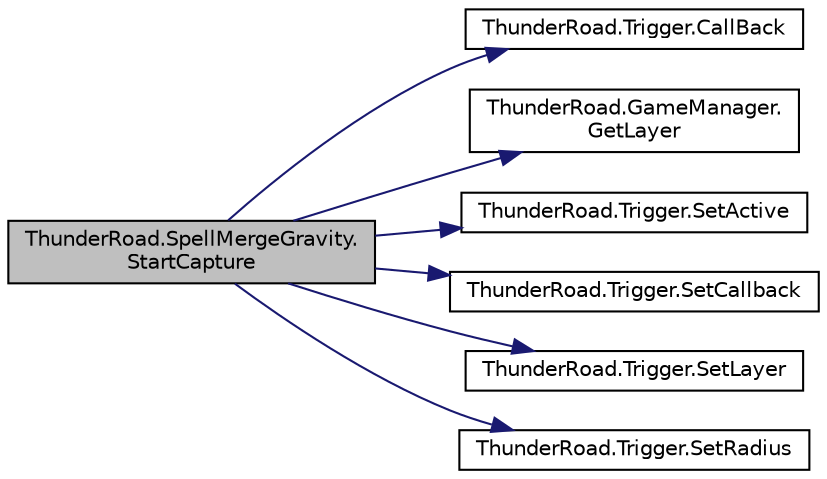 digraph "ThunderRoad.SpellMergeGravity.StartCapture"
{
 // LATEX_PDF_SIZE
  edge [fontname="Helvetica",fontsize="10",labelfontname="Helvetica",labelfontsize="10"];
  node [fontname="Helvetica",fontsize="10",shape=record];
  rankdir="LR";
  Node1 [label="ThunderRoad.SpellMergeGravity.\lStartCapture",height=0.2,width=0.4,color="black", fillcolor="grey75", style="filled", fontcolor="black",tooltip="Starts the capture."];
  Node1 -> Node2 [color="midnightblue",fontsize="10",style="solid",fontname="Helvetica"];
  Node2 [label="ThunderRoad.Trigger.CallBack",height=0.2,width=0.4,color="black", fillcolor="white", style="filled",URL="$class_thunder_road_1_1_trigger.html#ad4056233d1e8b1bbac4078ee6407e954",tooltip="Delegate CallBack"];
  Node1 -> Node3 [color="midnightblue",fontsize="10",style="solid",fontname="Helvetica"];
  Node3 [label="ThunderRoad.GameManager.\lGetLayer",height=0.2,width=0.4,color="black", fillcolor="white", style="filled",URL="$class_thunder_road_1_1_game_manager.html#a4b7e3521ff92f30374062207b6e30352",tooltip="Gets the layer."];
  Node1 -> Node4 [color="midnightblue",fontsize="10",style="solid",fontname="Helvetica"];
  Node4 [label="ThunderRoad.Trigger.SetActive",height=0.2,width=0.4,color="black", fillcolor="white", style="filled",URL="$class_thunder_road_1_1_trigger.html#acf6a7e82fb1cbb9c1f1e9f2e998b487c",tooltip="Sets the active."];
  Node1 -> Node5 [color="midnightblue",fontsize="10",style="solid",fontname="Helvetica"];
  Node5 [label="ThunderRoad.Trigger.SetCallback",height=0.2,width=0.4,color="black", fillcolor="white", style="filled",URL="$class_thunder_road_1_1_trigger.html#a9fecffeea4fdd295f9307c6ee954feb9",tooltip="Sets the callback."];
  Node1 -> Node6 [color="midnightblue",fontsize="10",style="solid",fontname="Helvetica"];
  Node6 [label="ThunderRoad.Trigger.SetLayer",height=0.2,width=0.4,color="black", fillcolor="white", style="filled",URL="$class_thunder_road_1_1_trigger.html#a602e78dfdf9f40072c80f850a923f34d",tooltip="Sets the layer."];
  Node1 -> Node7 [color="midnightblue",fontsize="10",style="solid",fontname="Helvetica"];
  Node7 [label="ThunderRoad.Trigger.SetRadius",height=0.2,width=0.4,color="black", fillcolor="white", style="filled",URL="$class_thunder_road_1_1_trigger.html#a0b341592322145579ec85ceac384c5b4",tooltip="Sets the radius."];
}
